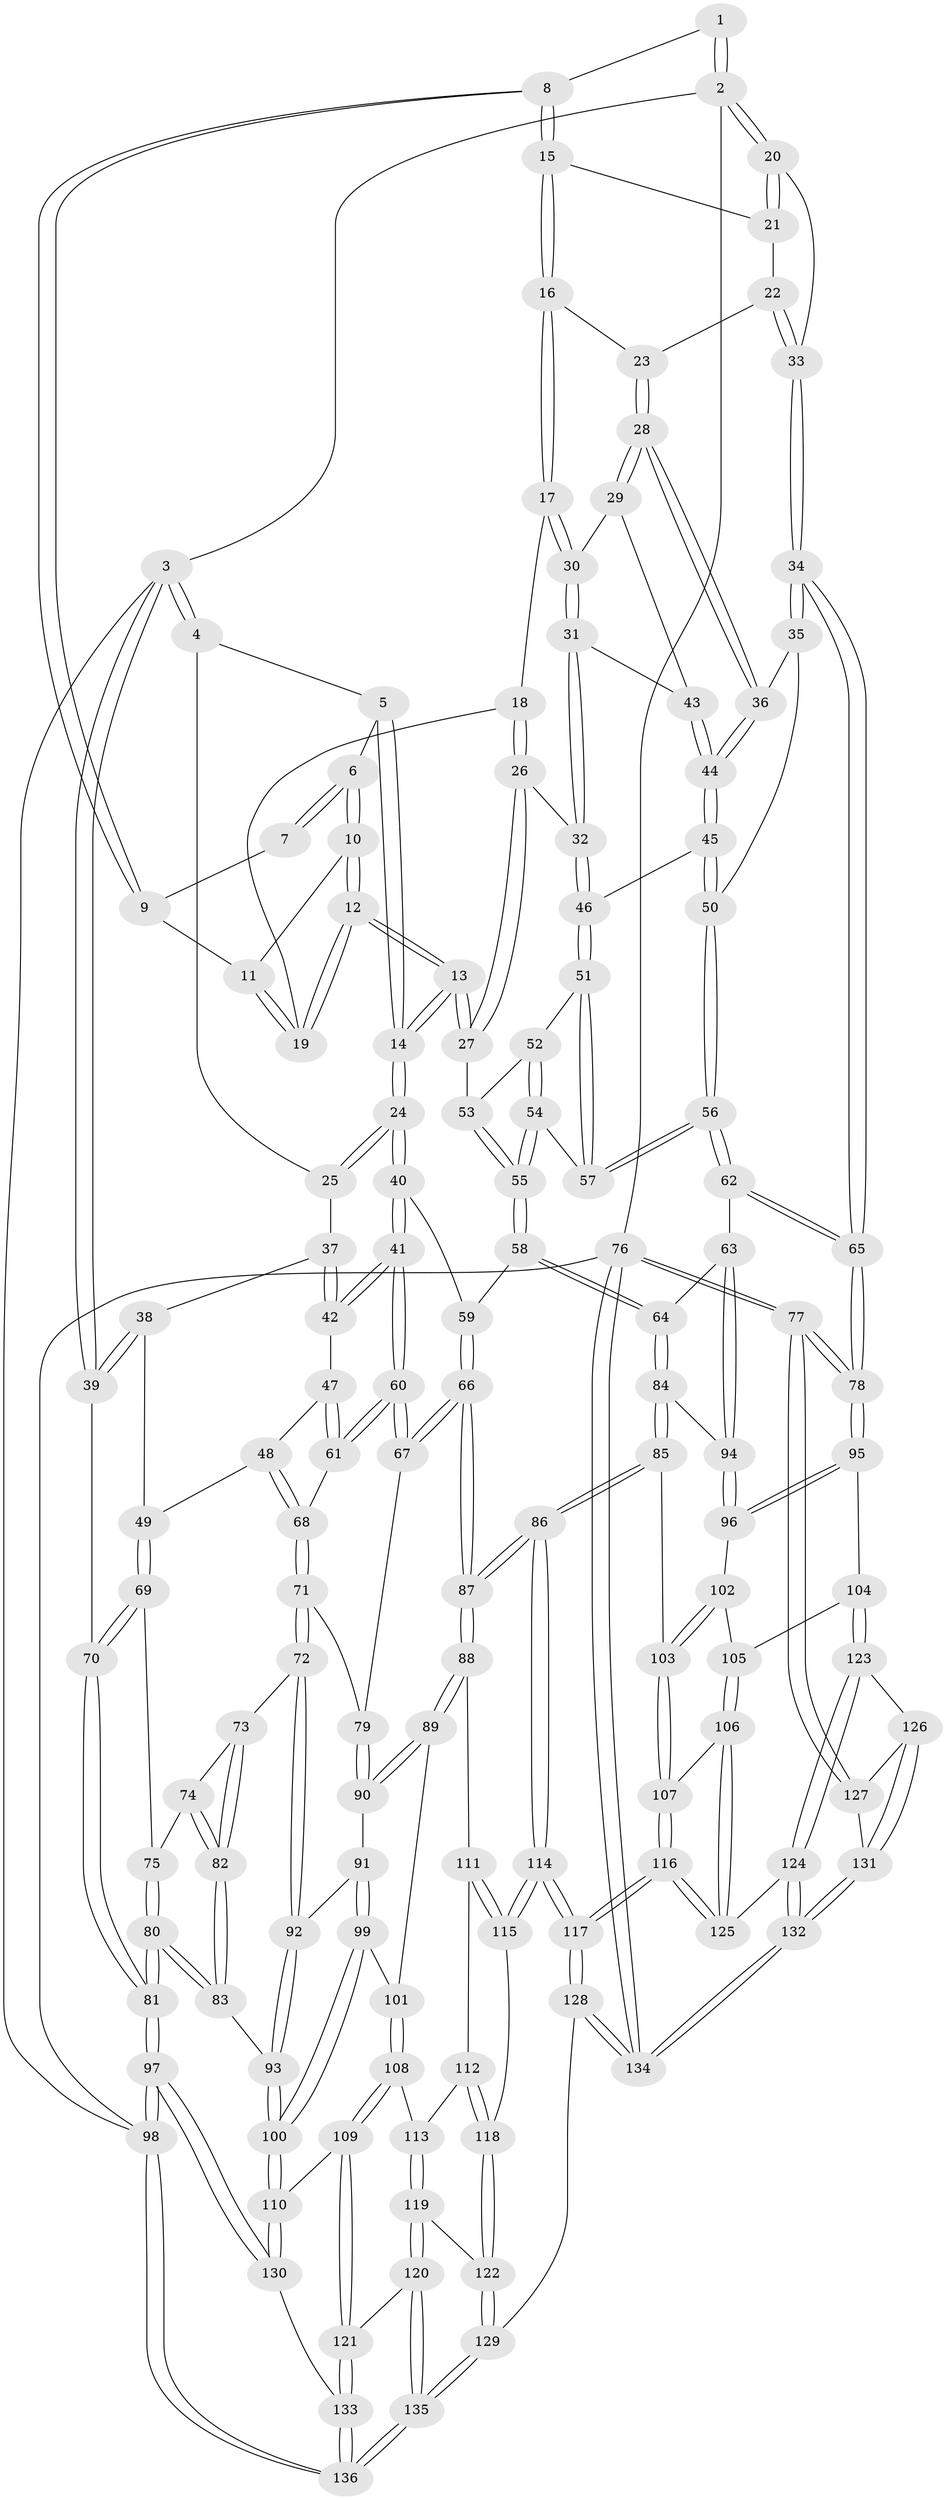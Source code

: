// Generated by graph-tools (version 1.1) at 2025/11/02/27/25 16:11:53]
// undirected, 136 vertices, 337 edges
graph export_dot {
graph [start="1"]
  node [color=gray90,style=filled];
  1 [pos="+0.9149678652668028+0"];
  2 [pos="+1+0"];
  3 [pos="+0+0"];
  4 [pos="+0.22424106923905385+0"];
  5 [pos="+0.4981438969492395+0"];
  6 [pos="+0.5151617792488636+0"];
  7 [pos="+0.7626559837717801+0"];
  8 [pos="+0.8532388497360054+0.030617823338655547"];
  9 [pos="+0.7094623124692636+0.04299830095976795"];
  10 [pos="+0.624316117274117+0.029554262601831638"];
  11 [pos="+0.6786981506097588+0.050026296442916736"];
  12 [pos="+0.594436819787496+0.2022797404233735"];
  13 [pos="+0.5501919199092794+0.2782486202003228"];
  14 [pos="+0.5471307945113932+0.27956849911645204"];
  15 [pos="+0.854672301369291+0.046265023403540176"];
  16 [pos="+0.8535123655093648+0.05656012211269307"];
  17 [pos="+0.8254975879547013+0.13106232258012326"];
  18 [pos="+0.7988752997210831+0.13766620007831937"];
  19 [pos="+0.7189769728613401+0.1287177836595914"];
  20 [pos="+1+0"];
  21 [pos="+0.9580523823774314+0.07419462719407871"];
  22 [pos="+1+0.15663131060039076"];
  23 [pos="+1+0.16780286030053637"];
  24 [pos="+0.5345566653585033+0.28718577935063033"];
  25 [pos="+0.2596815642459988+0.03217783296187537"];
  26 [pos="+0.6719726428843589+0.27715373327943976"];
  27 [pos="+0.631858336382417+0.2867861224661949"];
  28 [pos="+0.9158068170687215+0.2363573238118616"];
  29 [pos="+0.8568363036028958+0.19847212652025398"];
  30 [pos="+0.8501639549070916+0.19220189539652618"];
  31 [pos="+0.7730150796085832+0.26937540491221235"];
  32 [pos="+0.7568247913596501+0.28332120725320703"];
  33 [pos="+1+0.13886544981056503"];
  34 [pos="+1+0.37417647265017645"];
  35 [pos="+0.9431690424544367+0.2936692221809626"];
  36 [pos="+0.9298788801724828+0.27949609674831677"];
  37 [pos="+0.2518807249273787+0.052373976222518166"];
  38 [pos="+0.08614112103473831+0.2335682242331333"];
  39 [pos="+0+0.12436322912742764"];
  40 [pos="+0.5236368878340171+0.31484293365677624"];
  41 [pos="+0.44761325713665906+0.38776243620136946"];
  42 [pos="+0.25231181882928067+0.27850413455184103"];
  43 [pos="+0.8331818242537448+0.28588490526487303"];
  44 [pos="+0.8304081480172948+0.3374684378405385"];
  45 [pos="+0.8203051553514846+0.34866641893228495"];
  46 [pos="+0.8190429652175946+0.3487634042439094"];
  47 [pos="+0.19623371918564697+0.35455853159986495"];
  48 [pos="+0.11022725271340797+0.38334685267581836"];
  49 [pos="+0.10137388822371272+0.3838558281221097"];
  50 [pos="+0.90809427226805+0.42472646695715216"];
  51 [pos="+0.8067201280218258+0.3614532406640576"];
  52 [pos="+0.7436237598143843+0.3718985496407582"];
  53 [pos="+0.7038870425041551+0.35636590328290957"];
  54 [pos="+0.7578962082113361+0.4497276745939173"];
  55 [pos="+0.7260302678229716+0.4781401245964007"];
  56 [pos="+0.9264150074303154+0.4839303585757976"];
  57 [pos="+0.7863673361975282+0.43651577632533517"];
  58 [pos="+0.70260181879596+0.5143033740400333"];
  59 [pos="+0.5950243399182511+0.4117256992708048"];
  60 [pos="+0.4234704875057797+0.43274446517301307"];
  61 [pos="+0.32698124598488215+0.44919215142058105"];
  62 [pos="+0.9476657944861907+0.5152468960823007"];
  63 [pos="+0.9394030302258757+0.5228464221472371"];
  64 [pos="+0.7058424237419735+0.5374053908589216"];
  65 [pos="+1+0.5129941994500713"];
  66 [pos="+0.5557028919313395+0.6531179137008447"];
  67 [pos="+0.4273899453562365+0.4531286136800139"];
  68 [pos="+0.2547014006213811+0.5113217150490577"];
  69 [pos="+0.03917580455580854+0.4342983202972274"];
  70 [pos="+0+0.4302699234994499"];
  71 [pos="+0.23450431607035546+0.5588526805654094"];
  72 [pos="+0.23180209648593866+0.5620681122371944"];
  73 [pos="+0.1608051897563548+0.5411745326396515"];
  74 [pos="+0.05240275130511297+0.45809384797991765"];
  75 [pos="+0.05105197692034831+0.4565826365582325"];
  76 [pos="+1+1"];
  77 [pos="+1+0.8197215866293758"];
  78 [pos="+1+0.6774037633116933"];
  79 [pos="+0.36333850725518063+0.5849234989812988"];
  80 [pos="+0.024514383705829743+0.7471593775182723"];
  81 [pos="+0+0.8006923567847534"];
  82 [pos="+0.10897919970635944+0.6244755092824381"];
  83 [pos="+0.10204099580927668+0.7468133882449081"];
  84 [pos="+0.6737373030883171+0.6315926379379423"];
  85 [pos="+0.6483954717691237+0.6768538487632338"];
  86 [pos="+0.5904187353864001+0.6877955247059441"];
  87 [pos="+0.5698913832385214+0.681964049447795"];
  88 [pos="+0.5585901687904711+0.685858351266516"];
  89 [pos="+0.3847960671451784+0.6884456853856167"];
  90 [pos="+0.3652457259984144+0.6655850632672601"];
  91 [pos="+0.2971641266404856+0.652479104465632"];
  92 [pos="+0.2306391137065721+0.5936075069756558"];
  93 [pos="+0.10557056046505141+0.7477043556633366"];
  94 [pos="+0.9047738213453925+0.5925745393557325"];
  95 [pos="+0.9079312305099291+0.7155695009037123"];
  96 [pos="+0.8864210202088421+0.6915936009749296"];
  97 [pos="+0+1"];
  98 [pos="+0+1"];
  99 [pos="+0.24680989558049496+0.7161699045672311"];
  100 [pos="+0.11204489811032754+0.7525587442932552"];
  101 [pos="+0.3454988150725941+0.758975240023223"];
  102 [pos="+0.8131199439135242+0.7071039532848993"];
  103 [pos="+0.6969725936919865+0.7119361874307463"];
  104 [pos="+0.9182448221466452+0.7994435077390435"];
  105 [pos="+0.8426622579021509+0.7951890769534464"];
  106 [pos="+0.7869938135961339+0.8245425492351257"];
  107 [pos="+0.7182468366397645+0.7602161510233628"];
  108 [pos="+0.3418369470813769+0.7820021811590808"];
  109 [pos="+0.22777856831122484+0.831265211738301"];
  110 [pos="+0.13467563033703514+0.7822386524704525"];
  111 [pos="+0.5261709909755691+0.727130991584794"];
  112 [pos="+0.4283527804625996+0.8186353411229471"];
  113 [pos="+0.3526634423298469+0.7974624451191685"];
  114 [pos="+0.5764871221904652+0.9296208402223518"];
  115 [pos="+0.4761952963666368+0.8587277332675304"];
  116 [pos="+0.6715526053847661+1"];
  117 [pos="+0.6209471506752854+1"];
  118 [pos="+0.43961357016654923+0.8598050263457774"];
  119 [pos="+0.3583497345071717+0.889257150021034"];
  120 [pos="+0.33645861165805896+0.916949103082984"];
  121 [pos="+0.24716686682131625+0.8752799507570537"];
  122 [pos="+0.42449092034659425+0.8864324901201617"];
  123 [pos="+0.9308479586936381+0.8264032213062847"];
  124 [pos="+0.8648176557021365+0.8787043944131192"];
  125 [pos="+0.8105325321027248+0.8755948470485632"];
  126 [pos="+0.9442615844832414+0.8316822710415901"];
  127 [pos="+1+0.8451338709002612"];
  128 [pos="+0.6202616756540927+1"];
  129 [pos="+0.5924910328235791+1"];
  130 [pos="+0.12981768594865992+0.9130085704398274"];
  131 [pos="+0.937777294842959+0.9733052793462134"];
  132 [pos="+0.9110256575348851+1"];
  133 [pos="+0.20364454316193772+0.9983013824914946"];
  134 [pos="+0.8899315966025574+1"];
  135 [pos="+0.367184216745485+1"];
  136 [pos="+0.2645575884315073+1"];
  1 -- 2;
  1 -- 2;
  1 -- 8;
  2 -- 3;
  2 -- 20;
  2 -- 20;
  2 -- 76;
  3 -- 4;
  3 -- 4;
  3 -- 39;
  3 -- 39;
  3 -- 98;
  4 -- 5;
  4 -- 25;
  5 -- 6;
  5 -- 14;
  5 -- 14;
  6 -- 7;
  6 -- 7;
  6 -- 10;
  6 -- 10;
  7 -- 9;
  8 -- 9;
  8 -- 9;
  8 -- 15;
  8 -- 15;
  9 -- 11;
  10 -- 11;
  10 -- 12;
  10 -- 12;
  11 -- 19;
  11 -- 19;
  12 -- 13;
  12 -- 13;
  12 -- 19;
  12 -- 19;
  13 -- 14;
  13 -- 14;
  13 -- 27;
  13 -- 27;
  14 -- 24;
  14 -- 24;
  15 -- 16;
  15 -- 16;
  15 -- 21;
  16 -- 17;
  16 -- 17;
  16 -- 23;
  17 -- 18;
  17 -- 30;
  17 -- 30;
  18 -- 19;
  18 -- 26;
  18 -- 26;
  20 -- 21;
  20 -- 21;
  20 -- 33;
  21 -- 22;
  22 -- 23;
  22 -- 33;
  22 -- 33;
  23 -- 28;
  23 -- 28;
  24 -- 25;
  24 -- 25;
  24 -- 40;
  24 -- 40;
  25 -- 37;
  26 -- 27;
  26 -- 27;
  26 -- 32;
  27 -- 53;
  28 -- 29;
  28 -- 29;
  28 -- 36;
  28 -- 36;
  29 -- 30;
  29 -- 43;
  30 -- 31;
  30 -- 31;
  31 -- 32;
  31 -- 32;
  31 -- 43;
  32 -- 46;
  32 -- 46;
  33 -- 34;
  33 -- 34;
  34 -- 35;
  34 -- 35;
  34 -- 65;
  34 -- 65;
  35 -- 36;
  35 -- 50;
  36 -- 44;
  36 -- 44;
  37 -- 38;
  37 -- 42;
  37 -- 42;
  38 -- 39;
  38 -- 39;
  38 -- 49;
  39 -- 70;
  40 -- 41;
  40 -- 41;
  40 -- 59;
  41 -- 42;
  41 -- 42;
  41 -- 60;
  41 -- 60;
  42 -- 47;
  43 -- 44;
  43 -- 44;
  44 -- 45;
  44 -- 45;
  45 -- 46;
  45 -- 50;
  45 -- 50;
  46 -- 51;
  46 -- 51;
  47 -- 48;
  47 -- 61;
  47 -- 61;
  48 -- 49;
  48 -- 68;
  48 -- 68;
  49 -- 69;
  49 -- 69;
  50 -- 56;
  50 -- 56;
  51 -- 52;
  51 -- 57;
  51 -- 57;
  52 -- 53;
  52 -- 54;
  52 -- 54;
  53 -- 55;
  53 -- 55;
  54 -- 55;
  54 -- 55;
  54 -- 57;
  55 -- 58;
  55 -- 58;
  56 -- 57;
  56 -- 57;
  56 -- 62;
  56 -- 62;
  58 -- 59;
  58 -- 64;
  58 -- 64;
  59 -- 66;
  59 -- 66;
  60 -- 61;
  60 -- 61;
  60 -- 67;
  60 -- 67;
  61 -- 68;
  62 -- 63;
  62 -- 65;
  62 -- 65;
  63 -- 64;
  63 -- 94;
  63 -- 94;
  64 -- 84;
  64 -- 84;
  65 -- 78;
  65 -- 78;
  66 -- 67;
  66 -- 67;
  66 -- 87;
  66 -- 87;
  67 -- 79;
  68 -- 71;
  68 -- 71;
  69 -- 70;
  69 -- 70;
  69 -- 75;
  70 -- 81;
  70 -- 81;
  71 -- 72;
  71 -- 72;
  71 -- 79;
  72 -- 73;
  72 -- 92;
  72 -- 92;
  73 -- 74;
  73 -- 82;
  73 -- 82;
  74 -- 75;
  74 -- 82;
  74 -- 82;
  75 -- 80;
  75 -- 80;
  76 -- 77;
  76 -- 77;
  76 -- 134;
  76 -- 134;
  76 -- 98;
  77 -- 78;
  77 -- 78;
  77 -- 127;
  77 -- 127;
  78 -- 95;
  78 -- 95;
  79 -- 90;
  79 -- 90;
  80 -- 81;
  80 -- 81;
  80 -- 83;
  80 -- 83;
  81 -- 97;
  81 -- 97;
  82 -- 83;
  82 -- 83;
  83 -- 93;
  84 -- 85;
  84 -- 85;
  84 -- 94;
  85 -- 86;
  85 -- 86;
  85 -- 103;
  86 -- 87;
  86 -- 87;
  86 -- 114;
  86 -- 114;
  87 -- 88;
  87 -- 88;
  88 -- 89;
  88 -- 89;
  88 -- 111;
  89 -- 90;
  89 -- 90;
  89 -- 101;
  90 -- 91;
  91 -- 92;
  91 -- 99;
  91 -- 99;
  92 -- 93;
  92 -- 93;
  93 -- 100;
  93 -- 100;
  94 -- 96;
  94 -- 96;
  95 -- 96;
  95 -- 96;
  95 -- 104;
  96 -- 102;
  97 -- 98;
  97 -- 98;
  97 -- 130;
  97 -- 130;
  98 -- 136;
  98 -- 136;
  99 -- 100;
  99 -- 100;
  99 -- 101;
  100 -- 110;
  100 -- 110;
  101 -- 108;
  101 -- 108;
  102 -- 103;
  102 -- 103;
  102 -- 105;
  103 -- 107;
  103 -- 107;
  104 -- 105;
  104 -- 123;
  104 -- 123;
  105 -- 106;
  105 -- 106;
  106 -- 107;
  106 -- 125;
  106 -- 125;
  107 -- 116;
  107 -- 116;
  108 -- 109;
  108 -- 109;
  108 -- 113;
  109 -- 110;
  109 -- 121;
  109 -- 121;
  110 -- 130;
  110 -- 130;
  111 -- 112;
  111 -- 115;
  111 -- 115;
  112 -- 113;
  112 -- 118;
  112 -- 118;
  113 -- 119;
  113 -- 119;
  114 -- 115;
  114 -- 115;
  114 -- 117;
  114 -- 117;
  115 -- 118;
  116 -- 117;
  116 -- 117;
  116 -- 125;
  116 -- 125;
  117 -- 128;
  117 -- 128;
  118 -- 122;
  118 -- 122;
  119 -- 120;
  119 -- 120;
  119 -- 122;
  120 -- 121;
  120 -- 135;
  120 -- 135;
  121 -- 133;
  121 -- 133;
  122 -- 129;
  122 -- 129;
  123 -- 124;
  123 -- 124;
  123 -- 126;
  124 -- 125;
  124 -- 132;
  124 -- 132;
  126 -- 127;
  126 -- 131;
  126 -- 131;
  127 -- 131;
  128 -- 129;
  128 -- 134;
  128 -- 134;
  129 -- 135;
  129 -- 135;
  130 -- 133;
  131 -- 132;
  131 -- 132;
  132 -- 134;
  132 -- 134;
  133 -- 136;
  133 -- 136;
  135 -- 136;
  135 -- 136;
}
